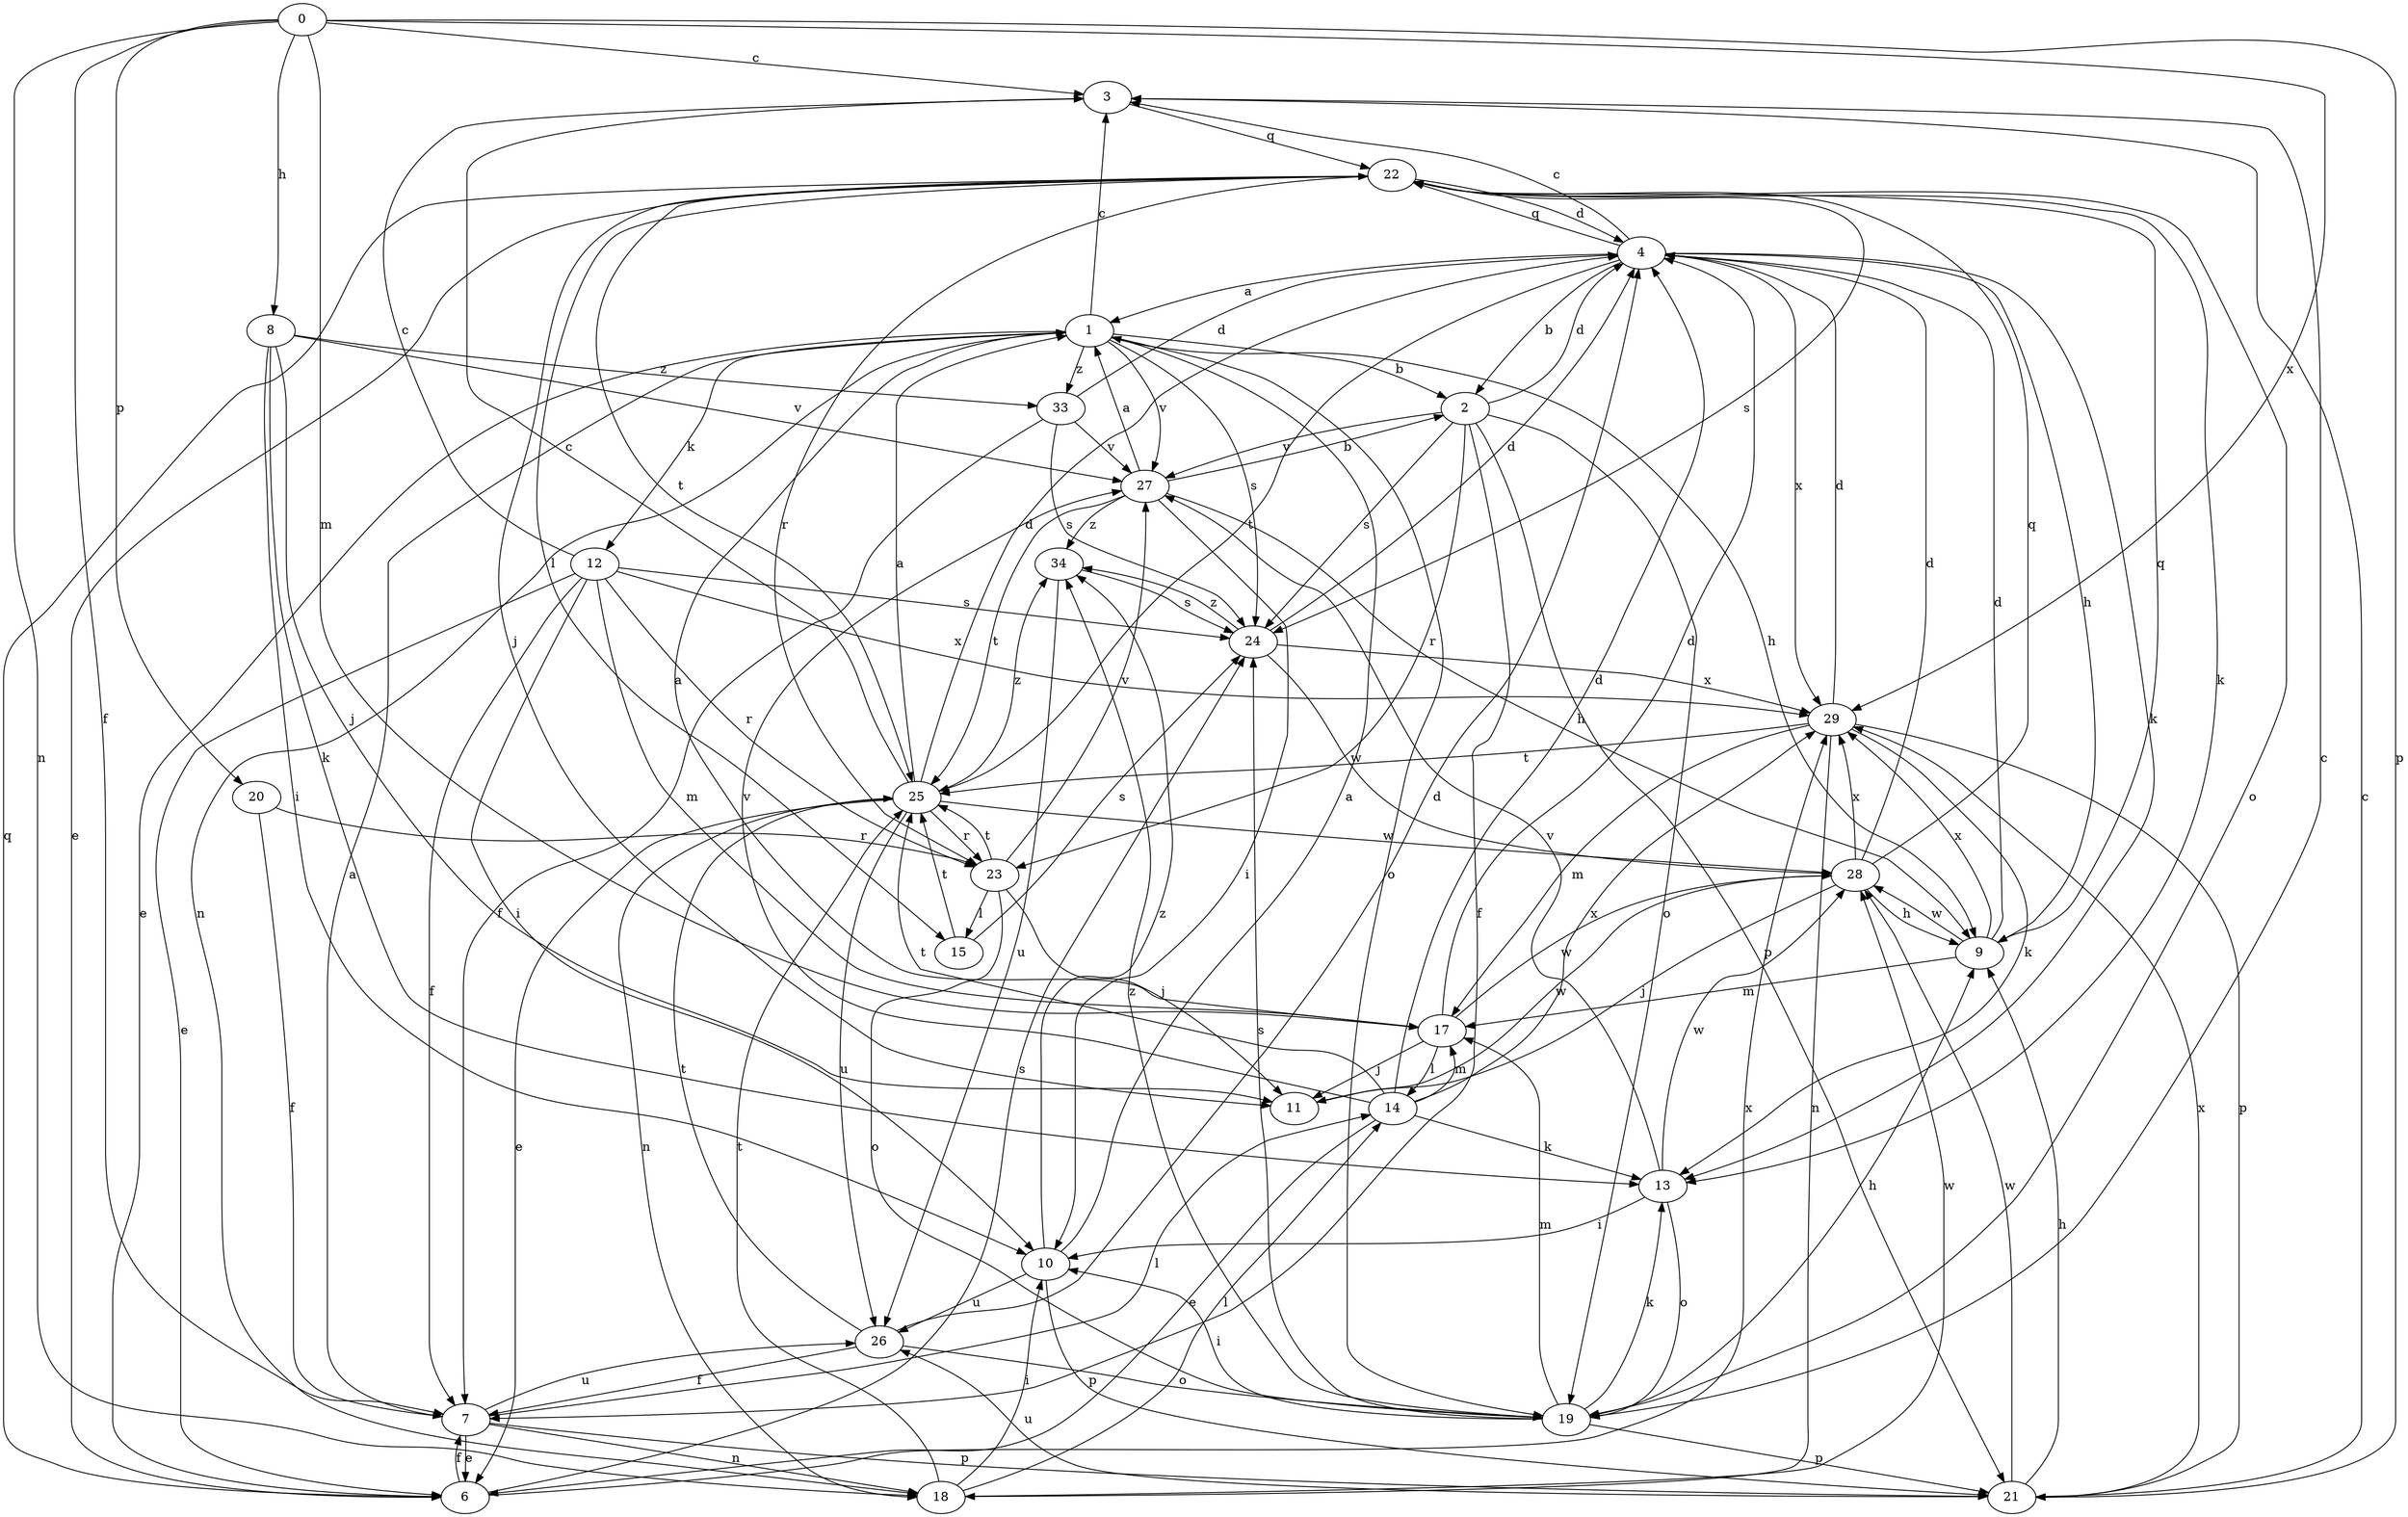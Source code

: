 strict digraph  {
0;
1;
2;
3;
4;
6;
7;
8;
9;
10;
11;
12;
13;
14;
15;
17;
18;
19;
20;
21;
22;
23;
24;
25;
26;
27;
28;
29;
33;
34;
0 -> 3  [label=c];
0 -> 7  [label=f];
0 -> 8  [label=h];
0 -> 17  [label=m];
0 -> 18  [label=n];
0 -> 20  [label=p];
0 -> 21  [label=p];
0 -> 29  [label=x];
1 -> 2  [label=b];
1 -> 3  [label=c];
1 -> 6  [label=e];
1 -> 9  [label=h];
1 -> 12  [label=k];
1 -> 18  [label=n];
1 -> 19  [label=o];
1 -> 24  [label=s];
1 -> 27  [label=v];
1 -> 33  [label=z];
2 -> 4  [label=d];
2 -> 7  [label=f];
2 -> 19  [label=o];
2 -> 21  [label=p];
2 -> 23  [label=r];
2 -> 24  [label=s];
2 -> 27  [label=v];
3 -> 22  [label=q];
4 -> 1  [label=a];
4 -> 2  [label=b];
4 -> 3  [label=c];
4 -> 9  [label=h];
4 -> 13  [label=k];
4 -> 22  [label=q];
4 -> 25  [label=t];
4 -> 29  [label=x];
6 -> 7  [label=f];
6 -> 22  [label=q];
6 -> 24  [label=s];
6 -> 29  [label=x];
7 -> 1  [label=a];
7 -> 6  [label=e];
7 -> 14  [label=l];
7 -> 18  [label=n];
7 -> 21  [label=p];
7 -> 26  [label=u];
8 -> 10  [label=i];
8 -> 11  [label=j];
8 -> 13  [label=k];
8 -> 27  [label=v];
8 -> 33  [label=z];
9 -> 4  [label=d];
9 -> 17  [label=m];
9 -> 22  [label=q];
9 -> 28  [label=w];
9 -> 29  [label=x];
10 -> 1  [label=a];
10 -> 21  [label=p];
10 -> 26  [label=u];
10 -> 34  [label=z];
11 -> 28  [label=w];
12 -> 3  [label=c];
12 -> 6  [label=e];
12 -> 7  [label=f];
12 -> 10  [label=i];
12 -> 17  [label=m];
12 -> 23  [label=r];
12 -> 24  [label=s];
12 -> 29  [label=x];
13 -> 10  [label=i];
13 -> 19  [label=o];
13 -> 27  [label=v];
13 -> 28  [label=w];
14 -> 4  [label=d];
14 -> 6  [label=e];
14 -> 13  [label=k];
14 -> 17  [label=m];
14 -> 25  [label=t];
14 -> 27  [label=v];
14 -> 29  [label=x];
15 -> 24  [label=s];
15 -> 25  [label=t];
17 -> 1  [label=a];
17 -> 4  [label=d];
17 -> 11  [label=j];
17 -> 14  [label=l];
17 -> 28  [label=w];
18 -> 10  [label=i];
18 -> 14  [label=l];
18 -> 25  [label=t];
18 -> 28  [label=w];
19 -> 3  [label=c];
19 -> 9  [label=h];
19 -> 10  [label=i];
19 -> 13  [label=k];
19 -> 17  [label=m];
19 -> 21  [label=p];
19 -> 24  [label=s];
19 -> 34  [label=z];
20 -> 7  [label=f];
20 -> 23  [label=r];
21 -> 3  [label=c];
21 -> 9  [label=h];
21 -> 26  [label=u];
21 -> 28  [label=w];
21 -> 29  [label=x];
22 -> 4  [label=d];
22 -> 6  [label=e];
22 -> 11  [label=j];
22 -> 13  [label=k];
22 -> 15  [label=l];
22 -> 19  [label=o];
22 -> 23  [label=r];
22 -> 24  [label=s];
22 -> 25  [label=t];
23 -> 11  [label=j];
23 -> 15  [label=l];
23 -> 19  [label=o];
23 -> 25  [label=t];
23 -> 27  [label=v];
24 -> 4  [label=d];
24 -> 28  [label=w];
24 -> 29  [label=x];
24 -> 34  [label=z];
25 -> 1  [label=a];
25 -> 3  [label=c];
25 -> 4  [label=d];
25 -> 6  [label=e];
25 -> 18  [label=n];
25 -> 23  [label=r];
25 -> 26  [label=u];
25 -> 28  [label=w];
25 -> 34  [label=z];
26 -> 4  [label=d];
26 -> 7  [label=f];
26 -> 19  [label=o];
26 -> 25  [label=t];
27 -> 1  [label=a];
27 -> 2  [label=b];
27 -> 9  [label=h];
27 -> 10  [label=i];
27 -> 25  [label=t];
27 -> 34  [label=z];
28 -> 4  [label=d];
28 -> 9  [label=h];
28 -> 11  [label=j];
28 -> 22  [label=q];
28 -> 29  [label=x];
29 -> 4  [label=d];
29 -> 13  [label=k];
29 -> 17  [label=m];
29 -> 18  [label=n];
29 -> 21  [label=p];
29 -> 25  [label=t];
33 -> 4  [label=d];
33 -> 7  [label=f];
33 -> 24  [label=s];
33 -> 27  [label=v];
34 -> 24  [label=s];
34 -> 26  [label=u];
}
